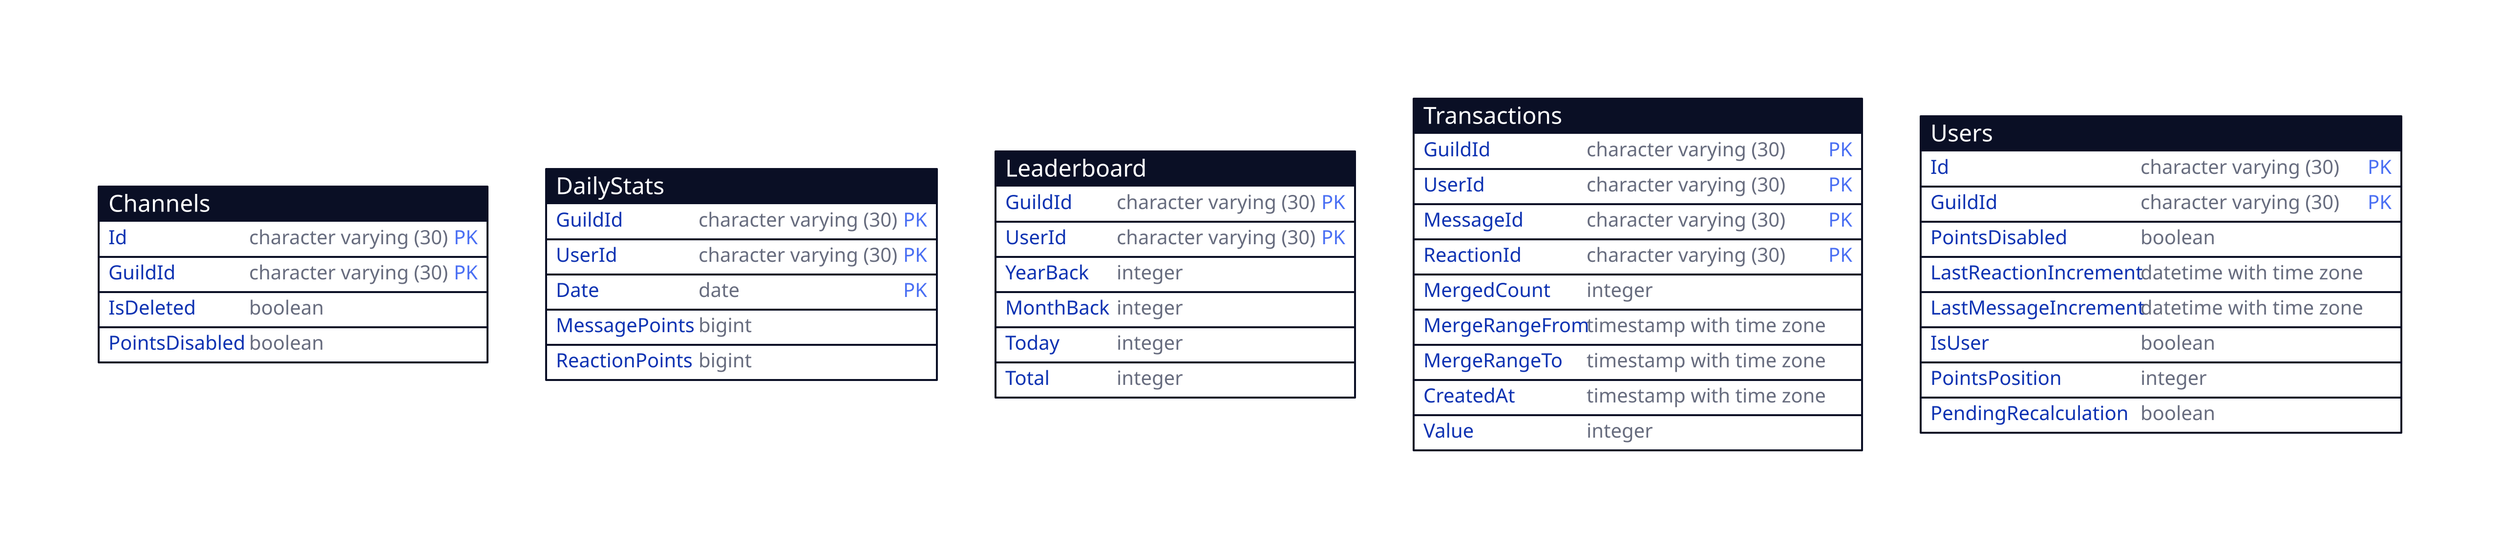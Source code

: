 Channels: {
  shape: sql_table

  Id: character varying (30) {constraint: primary_key}
  GuildId: character varying (30) {constraint: primary_key}
  IsDeleted: boolean
  PointsDisabled: boolean
}

DailyStats: {
  shape: sql_table

  GuildId: character varying (30) {constraint: primary_key}
  UserId: character varying (30) {constraint: primary_key}
  Date: date {constraint: primary_key}
  MessagePoints: bigint
  ReactionPoints: bigint
}

Leaderboard: {
  shape: sql_table

  GuildId: character varying (30) {constraint: primary_key}
  UserId: character varying (30) {constraint: primary_key}
  YearBack: integer
  MonthBack: integer
  Today: integer
  Total: integer
}

Transactions: {
  shape: sql_table

  GuildId: character varying (30) {constraint: primary_key}
  UserId: character varying (30) {constraint: primary_key}
  MessageId: character varying (30) {constraint: primary_key}
  ReactionId: character varying (30) {constraint: primary_key}
  MergedCount: integer
  MergeRangeFrom: timestamp with time zone
  MergeRangeTo: timestamp with time zone
  CreatedAt: timestamp with time zone
  Value: integer
}

Users: {
  shape: sql_table

  Id: character varying (30) {constraint: primary_key}
  GuildId: character varying (30) {constraint: primary_key}
  PointsDisabled: boolean
  LastReactionIncrement: datetime with time zone
  LastMessageIncrement: datetime with time zone
  IsUser: boolean
  PointsPosition: integer
  PendingRecalculation: boolean
}
